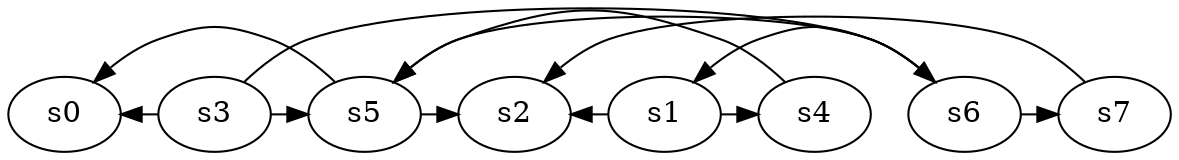 digraph game_0822_complex_8 {
    s0 [name="s0", player=0];
    s1 [name="s1", player=1, target=1];
    s2 [name="s2", player=0, target=1];
    s3 [name="s3", player=1];
    s4 [name="s4", player=0];
    s5 [name="s5", player=1];
    s6 [name="s6", player=1, target=1];
    s7 [name="s7", player=1, target=1];

    s1 -> s2 [constraint="!(time % 5 == 4)"];
    s1 -> s4 [constraint="!(time % 3 == 2)"];
    s3 -> s0 [constraint="time % 3 == 2 || time % 4 == 1"];
    s3 -> s5 [constraint="time % 2 == 1 || time % 4 == 3"];
    s3 -> s6 [constraint="time % 2 == 0 && time % 5 == 3"];
    s4 -> s5 [constraint="time % 3 == 2 || time % 2 == 1"];
    s5 -> s0 [constraint="time % 8 == 1"];
    s5 -> s2 [constraint="!(time % 6 == 3)"];
    s6 -> s1 [constraint="!(time % 4 == 1)"];
    s6 -> s5 [constraint="!(time % 6 == 1)"];
    s6 -> s7 [constraint="!(time % 5 == 4)"];
    s7 -> s2 [constraint="!(time % 6 == 3)"];
}
